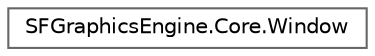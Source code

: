 digraph "Graphical Class Hierarchy"
{
 // LATEX_PDF_SIZE
  bgcolor="transparent";
  edge [fontname=Helvetica,fontsize=10,labelfontname=Helvetica,labelfontsize=10];
  node [fontname=Helvetica,fontsize=10,shape=box,height=0.2,width=0.4];
  rankdir="LR";
  Node0 [label="SFGraphicsEngine.Core.Window",height=0.2,width=0.4,color="grey40", fillcolor="white", style="filled",URL="$class_s_f_graphics_engine_1_1_core_1_1_window.html",tooltip=" "];
}

